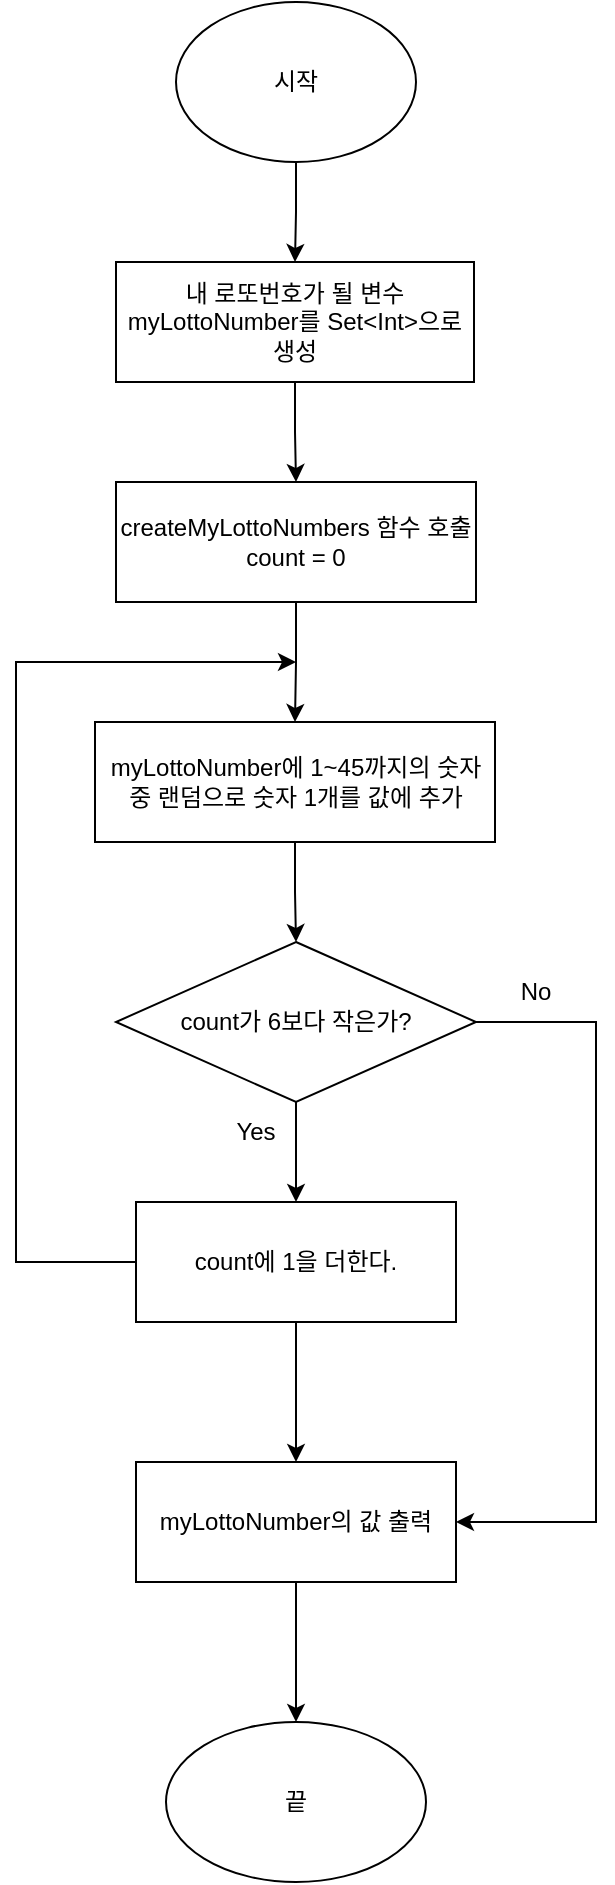 <mxfile version="20.8.16" type="device"><diagram id="C5RBs43oDa-KdzZeNtuy" name="Page-1"><mxGraphModel dx="992" dy="587" grid="1" gridSize="10" guides="1" tooltips="1" connect="1" arrows="1" fold="1" page="1" pageScale="1" pageWidth="827" pageHeight="1169" math="0" shadow="0"><root><mxCell id="WIyWlLk6GJQsqaUBKTNV-0"/><mxCell id="WIyWlLk6GJQsqaUBKTNV-1" parent="WIyWlLk6GJQsqaUBKTNV-0"/><mxCell id="3zpXG0Cg00qkaCqmDsO5-20" value="" style="edgeStyle=orthogonalEdgeStyle;rounded=0;orthogonalLoop=1;jettySize=auto;html=1;" edge="1" parent="WIyWlLk6GJQsqaUBKTNV-1" source="3zpXG0Cg00qkaCqmDsO5-0" target="3zpXG0Cg00qkaCqmDsO5-3"><mxGeometry relative="1" as="geometry"/></mxCell><mxCell id="3zpXG0Cg00qkaCqmDsO5-0" value="시작" style="ellipse;whiteSpace=wrap;html=1;" vertex="1" parent="WIyWlLk6GJQsqaUBKTNV-1"><mxGeometry x="340" y="50" width="120" height="80" as="geometry"/></mxCell><mxCell id="3zpXG0Cg00qkaCqmDsO5-21" value="" style="edgeStyle=orthogonalEdgeStyle;rounded=0;orthogonalLoop=1;jettySize=auto;html=1;" edge="1" parent="WIyWlLk6GJQsqaUBKTNV-1" source="3zpXG0Cg00qkaCqmDsO5-3" target="3zpXG0Cg00qkaCqmDsO5-19"><mxGeometry relative="1" as="geometry"/></mxCell><mxCell id="3zpXG0Cg00qkaCqmDsO5-3" value="내 로또번호가 될 변수myLottoNumber를 Set&amp;lt;Int&amp;gt;으로&lt;br&gt;생성" style="rounded=0;whiteSpace=wrap;html=1;" vertex="1" parent="WIyWlLk6GJQsqaUBKTNV-1"><mxGeometry x="310" y="180" width="179" height="60" as="geometry"/></mxCell><mxCell id="3zpXG0Cg00qkaCqmDsO5-9" style="edgeStyle=orthogonalEdgeStyle;rounded=0;orthogonalLoop=1;jettySize=auto;html=1;entryX=1;entryY=0.5;entryDx=0;entryDy=0;" edge="1" parent="WIyWlLk6GJQsqaUBKTNV-1" source="3zpXG0Cg00qkaCqmDsO5-4" target="3zpXG0Cg00qkaCqmDsO5-23"><mxGeometry relative="1" as="geometry"><mxPoint x="460" y="820" as="targetPoint"/><Array as="points"><mxPoint x="550" y="560"/><mxPoint x="550" y="810"/></Array></mxGeometry></mxCell><mxCell id="3zpXG0Cg00qkaCqmDsO5-14" value="" style="edgeStyle=orthogonalEdgeStyle;rounded=0;orthogonalLoop=1;jettySize=auto;html=1;" edge="1" parent="WIyWlLk6GJQsqaUBKTNV-1" source="3zpXG0Cg00qkaCqmDsO5-4" target="3zpXG0Cg00qkaCqmDsO5-7"><mxGeometry relative="1" as="geometry"/></mxCell><mxCell id="3zpXG0Cg00qkaCqmDsO5-4" value="count가 6보다 작은가?" style="rhombus;whiteSpace=wrap;html=1;rounded=0;" vertex="1" parent="WIyWlLk6GJQsqaUBKTNV-1"><mxGeometry x="310" y="520" width="180" height="80" as="geometry"/></mxCell><mxCell id="3zpXG0Cg00qkaCqmDsO5-13" value="" style="edgeStyle=orthogonalEdgeStyle;rounded=0;orthogonalLoop=1;jettySize=auto;html=1;" edge="1" parent="WIyWlLk6GJQsqaUBKTNV-1" source="3zpXG0Cg00qkaCqmDsO5-6" target="3zpXG0Cg00qkaCqmDsO5-4"><mxGeometry relative="1" as="geometry"/></mxCell><mxCell id="3zpXG0Cg00qkaCqmDsO5-6" value="myLottoNumber에 1~45까지의 숫자 중 랜덤으로 숫자 1개를 값에 추가" style="rounded=0;whiteSpace=wrap;html=1;" vertex="1" parent="WIyWlLk6GJQsqaUBKTNV-1"><mxGeometry x="299.5" y="410" width="200" height="60" as="geometry"/></mxCell><mxCell id="3zpXG0Cg00qkaCqmDsO5-11" style="edgeStyle=orthogonalEdgeStyle;rounded=0;orthogonalLoop=1;jettySize=auto;html=1;" edge="1" parent="WIyWlLk6GJQsqaUBKTNV-1" source="3zpXG0Cg00qkaCqmDsO5-7"><mxGeometry relative="1" as="geometry"><mxPoint x="400" y="380" as="targetPoint"/><Array as="points"><mxPoint x="260" y="680"/><mxPoint x="260" y="380"/><mxPoint x="400" y="380"/></Array></mxGeometry></mxCell><mxCell id="3zpXG0Cg00qkaCqmDsO5-24" value="" style="edgeStyle=orthogonalEdgeStyle;rounded=0;orthogonalLoop=1;jettySize=auto;html=1;" edge="1" parent="WIyWlLk6GJQsqaUBKTNV-1" source="3zpXG0Cg00qkaCqmDsO5-7" target="3zpXG0Cg00qkaCqmDsO5-23"><mxGeometry relative="1" as="geometry"/></mxCell><mxCell id="3zpXG0Cg00qkaCqmDsO5-7" value="count에 1을 더한다." style="rounded=0;whiteSpace=wrap;html=1;" vertex="1" parent="WIyWlLk6GJQsqaUBKTNV-1"><mxGeometry x="320" y="650" width="160" height="60" as="geometry"/></mxCell><mxCell id="3zpXG0Cg00qkaCqmDsO5-10" value="No" style="text;html=1;strokeColor=none;fillColor=none;align=center;verticalAlign=middle;whiteSpace=wrap;rounded=0;" vertex="1" parent="WIyWlLk6GJQsqaUBKTNV-1"><mxGeometry x="490" y="530" width="60" height="30" as="geometry"/></mxCell><mxCell id="3zpXG0Cg00qkaCqmDsO5-16" value="Yes" style="text;html=1;strokeColor=none;fillColor=none;align=center;verticalAlign=middle;whiteSpace=wrap;rounded=0;" vertex="1" parent="WIyWlLk6GJQsqaUBKTNV-1"><mxGeometry x="350" y="600" width="60" height="30" as="geometry"/></mxCell><mxCell id="3zpXG0Cg00qkaCqmDsO5-22" value="" style="edgeStyle=orthogonalEdgeStyle;rounded=0;orthogonalLoop=1;jettySize=auto;html=1;" edge="1" parent="WIyWlLk6GJQsqaUBKTNV-1" source="3zpXG0Cg00qkaCqmDsO5-19" target="3zpXG0Cg00qkaCqmDsO5-6"><mxGeometry relative="1" as="geometry"/></mxCell><mxCell id="3zpXG0Cg00qkaCqmDsO5-19" value="createMyLottoNumbers 함수 호출&lt;br&gt;count = 0" style="rounded=0;whiteSpace=wrap;html=1;" vertex="1" parent="WIyWlLk6GJQsqaUBKTNV-1"><mxGeometry x="310" y="290" width="180" height="60" as="geometry"/></mxCell><mxCell id="3zpXG0Cg00qkaCqmDsO5-26" value="" style="edgeStyle=orthogonalEdgeStyle;rounded=0;orthogonalLoop=1;jettySize=auto;html=1;" edge="1" parent="WIyWlLk6GJQsqaUBKTNV-1" source="3zpXG0Cg00qkaCqmDsO5-23" target="3zpXG0Cg00qkaCqmDsO5-25"><mxGeometry relative="1" as="geometry"/></mxCell><mxCell id="3zpXG0Cg00qkaCqmDsO5-23" value="myLottoNumber의 값 출력" style="rounded=0;whiteSpace=wrap;html=1;" vertex="1" parent="WIyWlLk6GJQsqaUBKTNV-1"><mxGeometry x="320" y="780" width="160" height="60" as="geometry"/></mxCell><mxCell id="3zpXG0Cg00qkaCqmDsO5-25" value="끝" style="ellipse;whiteSpace=wrap;html=1;rounded=0;" vertex="1" parent="WIyWlLk6GJQsqaUBKTNV-1"><mxGeometry x="335" y="910" width="130" height="80" as="geometry"/></mxCell></root></mxGraphModel></diagram></mxfile>